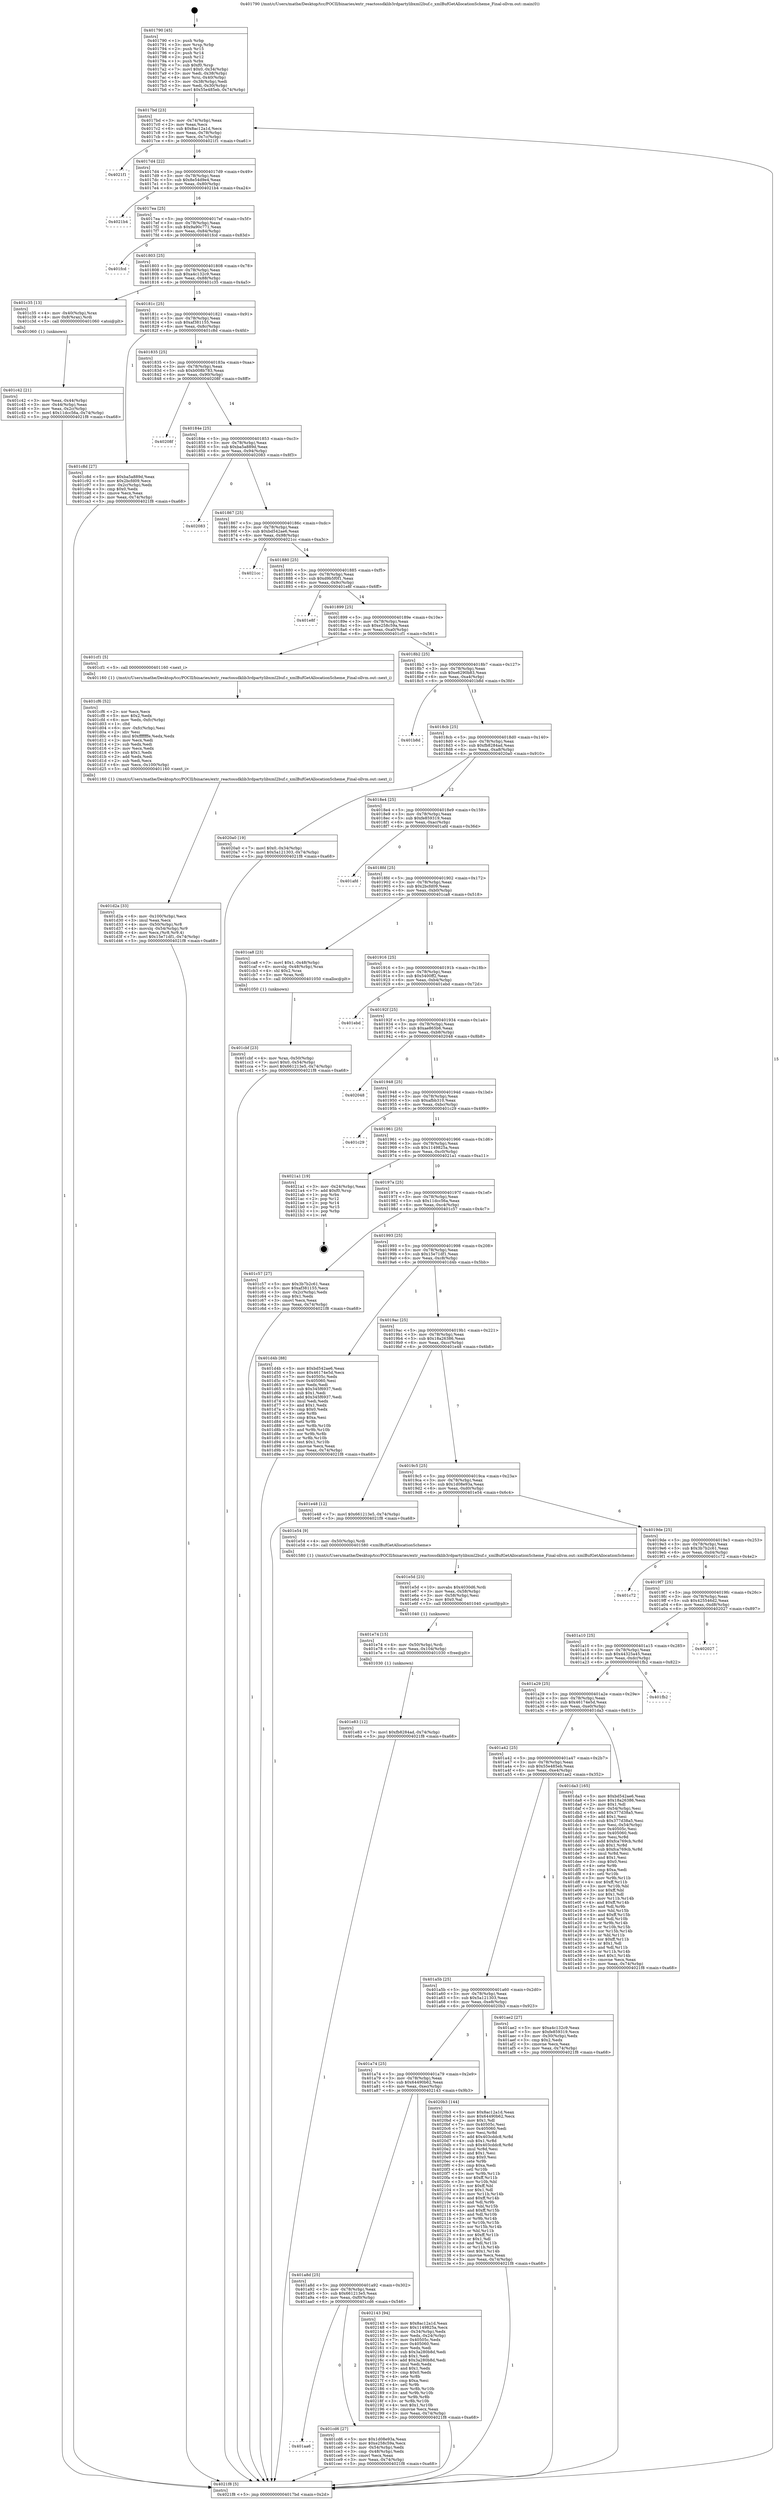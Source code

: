 digraph "0x401790" {
  label = "0x401790 (/mnt/c/Users/mathe/Desktop/tcc/POCII/binaries/extr_reactossdklib3rdpartylibxml2buf.c_xmlBufGetAllocationScheme_Final-ollvm.out::main(0))"
  labelloc = "t"
  node[shape=record]

  Entry [label="",width=0.3,height=0.3,shape=circle,fillcolor=black,style=filled]
  "0x4017bd" [label="{
     0x4017bd [23]\l
     | [instrs]\l
     &nbsp;&nbsp;0x4017bd \<+3\>: mov -0x74(%rbp),%eax\l
     &nbsp;&nbsp;0x4017c0 \<+2\>: mov %eax,%ecx\l
     &nbsp;&nbsp;0x4017c2 \<+6\>: sub $0x8ac12a1d,%ecx\l
     &nbsp;&nbsp;0x4017c8 \<+3\>: mov %eax,-0x78(%rbp)\l
     &nbsp;&nbsp;0x4017cb \<+3\>: mov %ecx,-0x7c(%rbp)\l
     &nbsp;&nbsp;0x4017ce \<+6\>: je 00000000004021f1 \<main+0xa61\>\l
  }"]
  "0x4021f1" [label="{
     0x4021f1\l
  }", style=dashed]
  "0x4017d4" [label="{
     0x4017d4 [22]\l
     | [instrs]\l
     &nbsp;&nbsp;0x4017d4 \<+5\>: jmp 00000000004017d9 \<main+0x49\>\l
     &nbsp;&nbsp;0x4017d9 \<+3\>: mov -0x78(%rbp),%eax\l
     &nbsp;&nbsp;0x4017dc \<+5\>: sub $0x8e54d9e4,%eax\l
     &nbsp;&nbsp;0x4017e1 \<+3\>: mov %eax,-0x80(%rbp)\l
     &nbsp;&nbsp;0x4017e4 \<+6\>: je 00000000004021b4 \<main+0xa24\>\l
  }"]
  Exit [label="",width=0.3,height=0.3,shape=circle,fillcolor=black,style=filled,peripheries=2]
  "0x4021b4" [label="{
     0x4021b4\l
  }", style=dashed]
  "0x4017ea" [label="{
     0x4017ea [25]\l
     | [instrs]\l
     &nbsp;&nbsp;0x4017ea \<+5\>: jmp 00000000004017ef \<main+0x5f\>\l
     &nbsp;&nbsp;0x4017ef \<+3\>: mov -0x78(%rbp),%eax\l
     &nbsp;&nbsp;0x4017f2 \<+5\>: sub $0x9a90c771,%eax\l
     &nbsp;&nbsp;0x4017f7 \<+6\>: mov %eax,-0x84(%rbp)\l
     &nbsp;&nbsp;0x4017fd \<+6\>: je 0000000000401fcd \<main+0x83d\>\l
  }"]
  "0x401e83" [label="{
     0x401e83 [12]\l
     | [instrs]\l
     &nbsp;&nbsp;0x401e83 \<+7\>: movl $0xfb8284ad,-0x74(%rbp)\l
     &nbsp;&nbsp;0x401e8a \<+5\>: jmp 00000000004021f8 \<main+0xa68\>\l
  }"]
  "0x401fcd" [label="{
     0x401fcd\l
  }", style=dashed]
  "0x401803" [label="{
     0x401803 [25]\l
     | [instrs]\l
     &nbsp;&nbsp;0x401803 \<+5\>: jmp 0000000000401808 \<main+0x78\>\l
     &nbsp;&nbsp;0x401808 \<+3\>: mov -0x78(%rbp),%eax\l
     &nbsp;&nbsp;0x40180b \<+5\>: sub $0xa4c132c9,%eax\l
     &nbsp;&nbsp;0x401810 \<+6\>: mov %eax,-0x88(%rbp)\l
     &nbsp;&nbsp;0x401816 \<+6\>: je 0000000000401c35 \<main+0x4a5\>\l
  }"]
  "0x401e74" [label="{
     0x401e74 [15]\l
     | [instrs]\l
     &nbsp;&nbsp;0x401e74 \<+4\>: mov -0x50(%rbp),%rdi\l
     &nbsp;&nbsp;0x401e78 \<+6\>: mov %eax,-0x104(%rbp)\l
     &nbsp;&nbsp;0x401e7e \<+5\>: call 0000000000401030 \<free@plt\>\l
     | [calls]\l
     &nbsp;&nbsp;0x401030 \{1\} (unknown)\l
  }"]
  "0x401c35" [label="{
     0x401c35 [13]\l
     | [instrs]\l
     &nbsp;&nbsp;0x401c35 \<+4\>: mov -0x40(%rbp),%rax\l
     &nbsp;&nbsp;0x401c39 \<+4\>: mov 0x8(%rax),%rdi\l
     &nbsp;&nbsp;0x401c3d \<+5\>: call 0000000000401060 \<atoi@plt\>\l
     | [calls]\l
     &nbsp;&nbsp;0x401060 \{1\} (unknown)\l
  }"]
  "0x40181c" [label="{
     0x40181c [25]\l
     | [instrs]\l
     &nbsp;&nbsp;0x40181c \<+5\>: jmp 0000000000401821 \<main+0x91\>\l
     &nbsp;&nbsp;0x401821 \<+3\>: mov -0x78(%rbp),%eax\l
     &nbsp;&nbsp;0x401824 \<+5\>: sub $0xaf381155,%eax\l
     &nbsp;&nbsp;0x401829 \<+6\>: mov %eax,-0x8c(%rbp)\l
     &nbsp;&nbsp;0x40182f \<+6\>: je 0000000000401c8d \<main+0x4fd\>\l
  }"]
  "0x401e5d" [label="{
     0x401e5d [23]\l
     | [instrs]\l
     &nbsp;&nbsp;0x401e5d \<+10\>: movabs $0x4030d6,%rdi\l
     &nbsp;&nbsp;0x401e67 \<+3\>: mov %eax,-0x58(%rbp)\l
     &nbsp;&nbsp;0x401e6a \<+3\>: mov -0x58(%rbp),%esi\l
     &nbsp;&nbsp;0x401e6d \<+2\>: mov $0x0,%al\l
     &nbsp;&nbsp;0x401e6f \<+5\>: call 0000000000401040 \<printf@plt\>\l
     | [calls]\l
     &nbsp;&nbsp;0x401040 \{1\} (unknown)\l
  }"]
  "0x401c8d" [label="{
     0x401c8d [27]\l
     | [instrs]\l
     &nbsp;&nbsp;0x401c8d \<+5\>: mov $0xba5a889d,%eax\l
     &nbsp;&nbsp;0x401c92 \<+5\>: mov $0x2bcfd09,%ecx\l
     &nbsp;&nbsp;0x401c97 \<+3\>: mov -0x2c(%rbp),%edx\l
     &nbsp;&nbsp;0x401c9a \<+3\>: cmp $0x0,%edx\l
     &nbsp;&nbsp;0x401c9d \<+3\>: cmove %ecx,%eax\l
     &nbsp;&nbsp;0x401ca0 \<+3\>: mov %eax,-0x74(%rbp)\l
     &nbsp;&nbsp;0x401ca3 \<+5\>: jmp 00000000004021f8 \<main+0xa68\>\l
  }"]
  "0x401835" [label="{
     0x401835 [25]\l
     | [instrs]\l
     &nbsp;&nbsp;0x401835 \<+5\>: jmp 000000000040183a \<main+0xaa\>\l
     &nbsp;&nbsp;0x40183a \<+3\>: mov -0x78(%rbp),%eax\l
     &nbsp;&nbsp;0x40183d \<+5\>: sub $0xb008b783,%eax\l
     &nbsp;&nbsp;0x401842 \<+6\>: mov %eax,-0x90(%rbp)\l
     &nbsp;&nbsp;0x401848 \<+6\>: je 000000000040208f \<main+0x8ff\>\l
  }"]
  "0x401d2a" [label="{
     0x401d2a [33]\l
     | [instrs]\l
     &nbsp;&nbsp;0x401d2a \<+6\>: mov -0x100(%rbp),%ecx\l
     &nbsp;&nbsp;0x401d30 \<+3\>: imul %eax,%ecx\l
     &nbsp;&nbsp;0x401d33 \<+4\>: mov -0x50(%rbp),%r8\l
     &nbsp;&nbsp;0x401d37 \<+4\>: movslq -0x54(%rbp),%r9\l
     &nbsp;&nbsp;0x401d3b \<+4\>: mov %ecx,(%r8,%r9,4)\l
     &nbsp;&nbsp;0x401d3f \<+7\>: movl $0x15e71df1,-0x74(%rbp)\l
     &nbsp;&nbsp;0x401d46 \<+5\>: jmp 00000000004021f8 \<main+0xa68\>\l
  }"]
  "0x40208f" [label="{
     0x40208f\l
  }", style=dashed]
  "0x40184e" [label="{
     0x40184e [25]\l
     | [instrs]\l
     &nbsp;&nbsp;0x40184e \<+5\>: jmp 0000000000401853 \<main+0xc3\>\l
     &nbsp;&nbsp;0x401853 \<+3\>: mov -0x78(%rbp),%eax\l
     &nbsp;&nbsp;0x401856 \<+5\>: sub $0xba5a889d,%eax\l
     &nbsp;&nbsp;0x40185b \<+6\>: mov %eax,-0x94(%rbp)\l
     &nbsp;&nbsp;0x401861 \<+6\>: je 0000000000402083 \<main+0x8f3\>\l
  }"]
  "0x401cf6" [label="{
     0x401cf6 [52]\l
     | [instrs]\l
     &nbsp;&nbsp;0x401cf6 \<+2\>: xor %ecx,%ecx\l
     &nbsp;&nbsp;0x401cf8 \<+5\>: mov $0x2,%edx\l
     &nbsp;&nbsp;0x401cfd \<+6\>: mov %edx,-0xfc(%rbp)\l
     &nbsp;&nbsp;0x401d03 \<+1\>: cltd\l
     &nbsp;&nbsp;0x401d04 \<+6\>: mov -0xfc(%rbp),%esi\l
     &nbsp;&nbsp;0x401d0a \<+2\>: idiv %esi\l
     &nbsp;&nbsp;0x401d0c \<+6\>: imul $0xfffffffe,%edx,%edx\l
     &nbsp;&nbsp;0x401d12 \<+2\>: mov %ecx,%edi\l
     &nbsp;&nbsp;0x401d14 \<+2\>: sub %edx,%edi\l
     &nbsp;&nbsp;0x401d16 \<+2\>: mov %ecx,%edx\l
     &nbsp;&nbsp;0x401d18 \<+3\>: sub $0x1,%edx\l
     &nbsp;&nbsp;0x401d1b \<+2\>: add %edx,%edi\l
     &nbsp;&nbsp;0x401d1d \<+2\>: sub %edi,%ecx\l
     &nbsp;&nbsp;0x401d1f \<+6\>: mov %ecx,-0x100(%rbp)\l
     &nbsp;&nbsp;0x401d25 \<+5\>: call 0000000000401160 \<next_i\>\l
     | [calls]\l
     &nbsp;&nbsp;0x401160 \{1\} (/mnt/c/Users/mathe/Desktop/tcc/POCII/binaries/extr_reactossdklib3rdpartylibxml2buf.c_xmlBufGetAllocationScheme_Final-ollvm.out::next_i)\l
  }"]
  "0x402083" [label="{
     0x402083\l
  }", style=dashed]
  "0x401867" [label="{
     0x401867 [25]\l
     | [instrs]\l
     &nbsp;&nbsp;0x401867 \<+5\>: jmp 000000000040186c \<main+0xdc\>\l
     &nbsp;&nbsp;0x40186c \<+3\>: mov -0x78(%rbp),%eax\l
     &nbsp;&nbsp;0x40186f \<+5\>: sub $0xbd542ae6,%eax\l
     &nbsp;&nbsp;0x401874 \<+6\>: mov %eax,-0x98(%rbp)\l
     &nbsp;&nbsp;0x40187a \<+6\>: je 00000000004021cc \<main+0xa3c\>\l
  }"]
  "0x401aa6" [label="{
     0x401aa6\l
  }", style=dashed]
  "0x4021cc" [label="{
     0x4021cc\l
  }", style=dashed]
  "0x401880" [label="{
     0x401880 [25]\l
     | [instrs]\l
     &nbsp;&nbsp;0x401880 \<+5\>: jmp 0000000000401885 \<main+0xf5\>\l
     &nbsp;&nbsp;0x401885 \<+3\>: mov -0x78(%rbp),%eax\l
     &nbsp;&nbsp;0x401888 \<+5\>: sub $0xd9b5f0f1,%eax\l
     &nbsp;&nbsp;0x40188d \<+6\>: mov %eax,-0x9c(%rbp)\l
     &nbsp;&nbsp;0x401893 \<+6\>: je 0000000000401e8f \<main+0x6ff\>\l
  }"]
  "0x401cd6" [label="{
     0x401cd6 [27]\l
     | [instrs]\l
     &nbsp;&nbsp;0x401cd6 \<+5\>: mov $0x1d08e93a,%eax\l
     &nbsp;&nbsp;0x401cdb \<+5\>: mov $0xe258c59a,%ecx\l
     &nbsp;&nbsp;0x401ce0 \<+3\>: mov -0x54(%rbp),%edx\l
     &nbsp;&nbsp;0x401ce3 \<+3\>: cmp -0x48(%rbp),%edx\l
     &nbsp;&nbsp;0x401ce6 \<+3\>: cmovl %ecx,%eax\l
     &nbsp;&nbsp;0x401ce9 \<+3\>: mov %eax,-0x74(%rbp)\l
     &nbsp;&nbsp;0x401cec \<+5\>: jmp 00000000004021f8 \<main+0xa68\>\l
  }"]
  "0x401e8f" [label="{
     0x401e8f\l
  }", style=dashed]
  "0x401899" [label="{
     0x401899 [25]\l
     | [instrs]\l
     &nbsp;&nbsp;0x401899 \<+5\>: jmp 000000000040189e \<main+0x10e\>\l
     &nbsp;&nbsp;0x40189e \<+3\>: mov -0x78(%rbp),%eax\l
     &nbsp;&nbsp;0x4018a1 \<+5\>: sub $0xe258c59a,%eax\l
     &nbsp;&nbsp;0x4018a6 \<+6\>: mov %eax,-0xa0(%rbp)\l
     &nbsp;&nbsp;0x4018ac \<+6\>: je 0000000000401cf1 \<main+0x561\>\l
  }"]
  "0x401a8d" [label="{
     0x401a8d [25]\l
     | [instrs]\l
     &nbsp;&nbsp;0x401a8d \<+5\>: jmp 0000000000401a92 \<main+0x302\>\l
     &nbsp;&nbsp;0x401a92 \<+3\>: mov -0x78(%rbp),%eax\l
     &nbsp;&nbsp;0x401a95 \<+5\>: sub $0x661213e5,%eax\l
     &nbsp;&nbsp;0x401a9a \<+6\>: mov %eax,-0xf0(%rbp)\l
     &nbsp;&nbsp;0x401aa0 \<+6\>: je 0000000000401cd6 \<main+0x546\>\l
  }"]
  "0x401cf1" [label="{
     0x401cf1 [5]\l
     | [instrs]\l
     &nbsp;&nbsp;0x401cf1 \<+5\>: call 0000000000401160 \<next_i\>\l
     | [calls]\l
     &nbsp;&nbsp;0x401160 \{1\} (/mnt/c/Users/mathe/Desktop/tcc/POCII/binaries/extr_reactossdklib3rdpartylibxml2buf.c_xmlBufGetAllocationScheme_Final-ollvm.out::next_i)\l
  }"]
  "0x4018b2" [label="{
     0x4018b2 [25]\l
     | [instrs]\l
     &nbsp;&nbsp;0x4018b2 \<+5\>: jmp 00000000004018b7 \<main+0x127\>\l
     &nbsp;&nbsp;0x4018b7 \<+3\>: mov -0x78(%rbp),%eax\l
     &nbsp;&nbsp;0x4018ba \<+5\>: sub $0xe6290b83,%eax\l
     &nbsp;&nbsp;0x4018bf \<+6\>: mov %eax,-0xa4(%rbp)\l
     &nbsp;&nbsp;0x4018c5 \<+6\>: je 0000000000401b8d \<main+0x3fd\>\l
  }"]
  "0x402143" [label="{
     0x402143 [94]\l
     | [instrs]\l
     &nbsp;&nbsp;0x402143 \<+5\>: mov $0x8ac12a1d,%eax\l
     &nbsp;&nbsp;0x402148 \<+5\>: mov $0x1149825a,%ecx\l
     &nbsp;&nbsp;0x40214d \<+3\>: mov -0x34(%rbp),%edx\l
     &nbsp;&nbsp;0x402150 \<+3\>: mov %edx,-0x24(%rbp)\l
     &nbsp;&nbsp;0x402153 \<+7\>: mov 0x40505c,%edx\l
     &nbsp;&nbsp;0x40215a \<+7\>: mov 0x405060,%esi\l
     &nbsp;&nbsp;0x402161 \<+2\>: mov %edx,%edi\l
     &nbsp;&nbsp;0x402163 \<+6\>: sub $0x3a280b8d,%edi\l
     &nbsp;&nbsp;0x402169 \<+3\>: sub $0x1,%edi\l
     &nbsp;&nbsp;0x40216c \<+6\>: add $0x3a280b8d,%edi\l
     &nbsp;&nbsp;0x402172 \<+3\>: imul %edi,%edx\l
     &nbsp;&nbsp;0x402175 \<+3\>: and $0x1,%edx\l
     &nbsp;&nbsp;0x402178 \<+3\>: cmp $0x0,%edx\l
     &nbsp;&nbsp;0x40217b \<+4\>: sete %r8b\l
     &nbsp;&nbsp;0x40217f \<+3\>: cmp $0xa,%esi\l
     &nbsp;&nbsp;0x402182 \<+4\>: setl %r9b\l
     &nbsp;&nbsp;0x402186 \<+3\>: mov %r8b,%r10b\l
     &nbsp;&nbsp;0x402189 \<+3\>: and %r9b,%r10b\l
     &nbsp;&nbsp;0x40218c \<+3\>: xor %r9b,%r8b\l
     &nbsp;&nbsp;0x40218f \<+3\>: or %r8b,%r10b\l
     &nbsp;&nbsp;0x402192 \<+4\>: test $0x1,%r10b\l
     &nbsp;&nbsp;0x402196 \<+3\>: cmovne %ecx,%eax\l
     &nbsp;&nbsp;0x402199 \<+3\>: mov %eax,-0x74(%rbp)\l
     &nbsp;&nbsp;0x40219c \<+5\>: jmp 00000000004021f8 \<main+0xa68\>\l
  }"]
  "0x401b8d" [label="{
     0x401b8d\l
  }", style=dashed]
  "0x4018cb" [label="{
     0x4018cb [25]\l
     | [instrs]\l
     &nbsp;&nbsp;0x4018cb \<+5\>: jmp 00000000004018d0 \<main+0x140\>\l
     &nbsp;&nbsp;0x4018d0 \<+3\>: mov -0x78(%rbp),%eax\l
     &nbsp;&nbsp;0x4018d3 \<+5\>: sub $0xfb8284ad,%eax\l
     &nbsp;&nbsp;0x4018d8 \<+6\>: mov %eax,-0xa8(%rbp)\l
     &nbsp;&nbsp;0x4018de \<+6\>: je 00000000004020a0 \<main+0x910\>\l
  }"]
  "0x401a74" [label="{
     0x401a74 [25]\l
     | [instrs]\l
     &nbsp;&nbsp;0x401a74 \<+5\>: jmp 0000000000401a79 \<main+0x2e9\>\l
     &nbsp;&nbsp;0x401a79 \<+3\>: mov -0x78(%rbp),%eax\l
     &nbsp;&nbsp;0x401a7c \<+5\>: sub $0x64490b62,%eax\l
     &nbsp;&nbsp;0x401a81 \<+6\>: mov %eax,-0xec(%rbp)\l
     &nbsp;&nbsp;0x401a87 \<+6\>: je 0000000000402143 \<main+0x9b3\>\l
  }"]
  "0x4020a0" [label="{
     0x4020a0 [19]\l
     | [instrs]\l
     &nbsp;&nbsp;0x4020a0 \<+7\>: movl $0x0,-0x34(%rbp)\l
     &nbsp;&nbsp;0x4020a7 \<+7\>: movl $0x5a121303,-0x74(%rbp)\l
     &nbsp;&nbsp;0x4020ae \<+5\>: jmp 00000000004021f8 \<main+0xa68\>\l
  }"]
  "0x4018e4" [label="{
     0x4018e4 [25]\l
     | [instrs]\l
     &nbsp;&nbsp;0x4018e4 \<+5\>: jmp 00000000004018e9 \<main+0x159\>\l
     &nbsp;&nbsp;0x4018e9 \<+3\>: mov -0x78(%rbp),%eax\l
     &nbsp;&nbsp;0x4018ec \<+5\>: sub $0xfe859319,%eax\l
     &nbsp;&nbsp;0x4018f1 \<+6\>: mov %eax,-0xac(%rbp)\l
     &nbsp;&nbsp;0x4018f7 \<+6\>: je 0000000000401afd \<main+0x36d\>\l
  }"]
  "0x4020b3" [label="{
     0x4020b3 [144]\l
     | [instrs]\l
     &nbsp;&nbsp;0x4020b3 \<+5\>: mov $0x8ac12a1d,%eax\l
     &nbsp;&nbsp;0x4020b8 \<+5\>: mov $0x64490b62,%ecx\l
     &nbsp;&nbsp;0x4020bd \<+2\>: mov $0x1,%dl\l
     &nbsp;&nbsp;0x4020bf \<+7\>: mov 0x40505c,%esi\l
     &nbsp;&nbsp;0x4020c6 \<+7\>: mov 0x405060,%edi\l
     &nbsp;&nbsp;0x4020cd \<+3\>: mov %esi,%r8d\l
     &nbsp;&nbsp;0x4020d0 \<+7\>: add $0x403cddc8,%r8d\l
     &nbsp;&nbsp;0x4020d7 \<+4\>: sub $0x1,%r8d\l
     &nbsp;&nbsp;0x4020db \<+7\>: sub $0x403cddc8,%r8d\l
     &nbsp;&nbsp;0x4020e2 \<+4\>: imul %r8d,%esi\l
     &nbsp;&nbsp;0x4020e6 \<+3\>: and $0x1,%esi\l
     &nbsp;&nbsp;0x4020e9 \<+3\>: cmp $0x0,%esi\l
     &nbsp;&nbsp;0x4020ec \<+4\>: sete %r9b\l
     &nbsp;&nbsp;0x4020f0 \<+3\>: cmp $0xa,%edi\l
     &nbsp;&nbsp;0x4020f3 \<+4\>: setl %r10b\l
     &nbsp;&nbsp;0x4020f7 \<+3\>: mov %r9b,%r11b\l
     &nbsp;&nbsp;0x4020fa \<+4\>: xor $0xff,%r11b\l
     &nbsp;&nbsp;0x4020fe \<+3\>: mov %r10b,%bl\l
     &nbsp;&nbsp;0x402101 \<+3\>: xor $0xff,%bl\l
     &nbsp;&nbsp;0x402104 \<+3\>: xor $0x1,%dl\l
     &nbsp;&nbsp;0x402107 \<+3\>: mov %r11b,%r14b\l
     &nbsp;&nbsp;0x40210a \<+4\>: and $0xff,%r14b\l
     &nbsp;&nbsp;0x40210e \<+3\>: and %dl,%r9b\l
     &nbsp;&nbsp;0x402111 \<+3\>: mov %bl,%r15b\l
     &nbsp;&nbsp;0x402114 \<+4\>: and $0xff,%r15b\l
     &nbsp;&nbsp;0x402118 \<+3\>: and %dl,%r10b\l
     &nbsp;&nbsp;0x40211b \<+3\>: or %r9b,%r14b\l
     &nbsp;&nbsp;0x40211e \<+3\>: or %r10b,%r15b\l
     &nbsp;&nbsp;0x402121 \<+3\>: xor %r15b,%r14b\l
     &nbsp;&nbsp;0x402124 \<+3\>: or %bl,%r11b\l
     &nbsp;&nbsp;0x402127 \<+4\>: xor $0xff,%r11b\l
     &nbsp;&nbsp;0x40212b \<+3\>: or $0x1,%dl\l
     &nbsp;&nbsp;0x40212e \<+3\>: and %dl,%r11b\l
     &nbsp;&nbsp;0x402131 \<+3\>: or %r11b,%r14b\l
     &nbsp;&nbsp;0x402134 \<+4\>: test $0x1,%r14b\l
     &nbsp;&nbsp;0x402138 \<+3\>: cmovne %ecx,%eax\l
     &nbsp;&nbsp;0x40213b \<+3\>: mov %eax,-0x74(%rbp)\l
     &nbsp;&nbsp;0x40213e \<+5\>: jmp 00000000004021f8 \<main+0xa68\>\l
  }"]
  "0x401afd" [label="{
     0x401afd\l
  }", style=dashed]
  "0x4018fd" [label="{
     0x4018fd [25]\l
     | [instrs]\l
     &nbsp;&nbsp;0x4018fd \<+5\>: jmp 0000000000401902 \<main+0x172\>\l
     &nbsp;&nbsp;0x401902 \<+3\>: mov -0x78(%rbp),%eax\l
     &nbsp;&nbsp;0x401905 \<+5\>: sub $0x2bcfd09,%eax\l
     &nbsp;&nbsp;0x40190a \<+6\>: mov %eax,-0xb0(%rbp)\l
     &nbsp;&nbsp;0x401910 \<+6\>: je 0000000000401ca8 \<main+0x518\>\l
  }"]
  "0x401cbf" [label="{
     0x401cbf [23]\l
     | [instrs]\l
     &nbsp;&nbsp;0x401cbf \<+4\>: mov %rax,-0x50(%rbp)\l
     &nbsp;&nbsp;0x401cc3 \<+7\>: movl $0x0,-0x54(%rbp)\l
     &nbsp;&nbsp;0x401cca \<+7\>: movl $0x661213e5,-0x74(%rbp)\l
     &nbsp;&nbsp;0x401cd1 \<+5\>: jmp 00000000004021f8 \<main+0xa68\>\l
  }"]
  "0x401ca8" [label="{
     0x401ca8 [23]\l
     | [instrs]\l
     &nbsp;&nbsp;0x401ca8 \<+7\>: movl $0x1,-0x48(%rbp)\l
     &nbsp;&nbsp;0x401caf \<+4\>: movslq -0x48(%rbp),%rax\l
     &nbsp;&nbsp;0x401cb3 \<+4\>: shl $0x2,%rax\l
     &nbsp;&nbsp;0x401cb7 \<+3\>: mov %rax,%rdi\l
     &nbsp;&nbsp;0x401cba \<+5\>: call 0000000000401050 \<malloc@plt\>\l
     | [calls]\l
     &nbsp;&nbsp;0x401050 \{1\} (unknown)\l
  }"]
  "0x401916" [label="{
     0x401916 [25]\l
     | [instrs]\l
     &nbsp;&nbsp;0x401916 \<+5\>: jmp 000000000040191b \<main+0x18b\>\l
     &nbsp;&nbsp;0x40191b \<+3\>: mov -0x78(%rbp),%eax\l
     &nbsp;&nbsp;0x40191e \<+5\>: sub $0x5400ff2,%eax\l
     &nbsp;&nbsp;0x401923 \<+6\>: mov %eax,-0xb4(%rbp)\l
     &nbsp;&nbsp;0x401929 \<+6\>: je 0000000000401ebd \<main+0x72d\>\l
  }"]
  "0x401c42" [label="{
     0x401c42 [21]\l
     | [instrs]\l
     &nbsp;&nbsp;0x401c42 \<+3\>: mov %eax,-0x44(%rbp)\l
     &nbsp;&nbsp;0x401c45 \<+3\>: mov -0x44(%rbp),%eax\l
     &nbsp;&nbsp;0x401c48 \<+3\>: mov %eax,-0x2c(%rbp)\l
     &nbsp;&nbsp;0x401c4b \<+7\>: movl $0x11dcc56a,-0x74(%rbp)\l
     &nbsp;&nbsp;0x401c52 \<+5\>: jmp 00000000004021f8 \<main+0xa68\>\l
  }"]
  "0x401ebd" [label="{
     0x401ebd\l
  }", style=dashed]
  "0x40192f" [label="{
     0x40192f [25]\l
     | [instrs]\l
     &nbsp;&nbsp;0x40192f \<+5\>: jmp 0000000000401934 \<main+0x1a4\>\l
     &nbsp;&nbsp;0x401934 \<+3\>: mov -0x78(%rbp),%eax\l
     &nbsp;&nbsp;0x401937 \<+5\>: sub $0xae865b6,%eax\l
     &nbsp;&nbsp;0x40193c \<+6\>: mov %eax,-0xb8(%rbp)\l
     &nbsp;&nbsp;0x401942 \<+6\>: je 0000000000402048 \<main+0x8b8\>\l
  }"]
  "0x401790" [label="{
     0x401790 [45]\l
     | [instrs]\l
     &nbsp;&nbsp;0x401790 \<+1\>: push %rbp\l
     &nbsp;&nbsp;0x401791 \<+3\>: mov %rsp,%rbp\l
     &nbsp;&nbsp;0x401794 \<+2\>: push %r15\l
     &nbsp;&nbsp;0x401796 \<+2\>: push %r14\l
     &nbsp;&nbsp;0x401798 \<+2\>: push %r12\l
     &nbsp;&nbsp;0x40179a \<+1\>: push %rbx\l
     &nbsp;&nbsp;0x40179b \<+7\>: sub $0xf0,%rsp\l
     &nbsp;&nbsp;0x4017a2 \<+7\>: movl $0x0,-0x34(%rbp)\l
     &nbsp;&nbsp;0x4017a9 \<+3\>: mov %edi,-0x38(%rbp)\l
     &nbsp;&nbsp;0x4017ac \<+4\>: mov %rsi,-0x40(%rbp)\l
     &nbsp;&nbsp;0x4017b0 \<+3\>: mov -0x38(%rbp),%edi\l
     &nbsp;&nbsp;0x4017b3 \<+3\>: mov %edi,-0x30(%rbp)\l
     &nbsp;&nbsp;0x4017b6 \<+7\>: movl $0x55e485eb,-0x74(%rbp)\l
  }"]
  "0x402048" [label="{
     0x402048\l
  }", style=dashed]
  "0x401948" [label="{
     0x401948 [25]\l
     | [instrs]\l
     &nbsp;&nbsp;0x401948 \<+5\>: jmp 000000000040194d \<main+0x1bd\>\l
     &nbsp;&nbsp;0x40194d \<+3\>: mov -0x78(%rbp),%eax\l
     &nbsp;&nbsp;0x401950 \<+5\>: sub $0xafbb310,%eax\l
     &nbsp;&nbsp;0x401955 \<+6\>: mov %eax,-0xbc(%rbp)\l
     &nbsp;&nbsp;0x40195b \<+6\>: je 0000000000401c29 \<main+0x499\>\l
  }"]
  "0x4021f8" [label="{
     0x4021f8 [5]\l
     | [instrs]\l
     &nbsp;&nbsp;0x4021f8 \<+5\>: jmp 00000000004017bd \<main+0x2d\>\l
  }"]
  "0x401c29" [label="{
     0x401c29\l
  }", style=dashed]
  "0x401961" [label="{
     0x401961 [25]\l
     | [instrs]\l
     &nbsp;&nbsp;0x401961 \<+5\>: jmp 0000000000401966 \<main+0x1d6\>\l
     &nbsp;&nbsp;0x401966 \<+3\>: mov -0x78(%rbp),%eax\l
     &nbsp;&nbsp;0x401969 \<+5\>: sub $0x1149825a,%eax\l
     &nbsp;&nbsp;0x40196e \<+6\>: mov %eax,-0xc0(%rbp)\l
     &nbsp;&nbsp;0x401974 \<+6\>: je 00000000004021a1 \<main+0xa11\>\l
  }"]
  "0x401a5b" [label="{
     0x401a5b [25]\l
     | [instrs]\l
     &nbsp;&nbsp;0x401a5b \<+5\>: jmp 0000000000401a60 \<main+0x2d0\>\l
     &nbsp;&nbsp;0x401a60 \<+3\>: mov -0x78(%rbp),%eax\l
     &nbsp;&nbsp;0x401a63 \<+5\>: sub $0x5a121303,%eax\l
     &nbsp;&nbsp;0x401a68 \<+6\>: mov %eax,-0xe8(%rbp)\l
     &nbsp;&nbsp;0x401a6e \<+6\>: je 00000000004020b3 \<main+0x923\>\l
  }"]
  "0x4021a1" [label="{
     0x4021a1 [19]\l
     | [instrs]\l
     &nbsp;&nbsp;0x4021a1 \<+3\>: mov -0x24(%rbp),%eax\l
     &nbsp;&nbsp;0x4021a4 \<+7\>: add $0xf0,%rsp\l
     &nbsp;&nbsp;0x4021ab \<+1\>: pop %rbx\l
     &nbsp;&nbsp;0x4021ac \<+2\>: pop %r12\l
     &nbsp;&nbsp;0x4021ae \<+2\>: pop %r14\l
     &nbsp;&nbsp;0x4021b0 \<+2\>: pop %r15\l
     &nbsp;&nbsp;0x4021b2 \<+1\>: pop %rbp\l
     &nbsp;&nbsp;0x4021b3 \<+1\>: ret\l
  }"]
  "0x40197a" [label="{
     0x40197a [25]\l
     | [instrs]\l
     &nbsp;&nbsp;0x40197a \<+5\>: jmp 000000000040197f \<main+0x1ef\>\l
     &nbsp;&nbsp;0x40197f \<+3\>: mov -0x78(%rbp),%eax\l
     &nbsp;&nbsp;0x401982 \<+5\>: sub $0x11dcc56a,%eax\l
     &nbsp;&nbsp;0x401987 \<+6\>: mov %eax,-0xc4(%rbp)\l
     &nbsp;&nbsp;0x40198d \<+6\>: je 0000000000401c57 \<main+0x4c7\>\l
  }"]
  "0x401ae2" [label="{
     0x401ae2 [27]\l
     | [instrs]\l
     &nbsp;&nbsp;0x401ae2 \<+5\>: mov $0xa4c132c9,%eax\l
     &nbsp;&nbsp;0x401ae7 \<+5\>: mov $0xfe859319,%ecx\l
     &nbsp;&nbsp;0x401aec \<+3\>: mov -0x30(%rbp),%edx\l
     &nbsp;&nbsp;0x401aef \<+3\>: cmp $0x2,%edx\l
     &nbsp;&nbsp;0x401af2 \<+3\>: cmovne %ecx,%eax\l
     &nbsp;&nbsp;0x401af5 \<+3\>: mov %eax,-0x74(%rbp)\l
     &nbsp;&nbsp;0x401af8 \<+5\>: jmp 00000000004021f8 \<main+0xa68\>\l
  }"]
  "0x401c57" [label="{
     0x401c57 [27]\l
     | [instrs]\l
     &nbsp;&nbsp;0x401c57 \<+5\>: mov $0x3b7b2c61,%eax\l
     &nbsp;&nbsp;0x401c5c \<+5\>: mov $0xaf381155,%ecx\l
     &nbsp;&nbsp;0x401c61 \<+3\>: mov -0x2c(%rbp),%edx\l
     &nbsp;&nbsp;0x401c64 \<+3\>: cmp $0x1,%edx\l
     &nbsp;&nbsp;0x401c67 \<+3\>: cmovl %ecx,%eax\l
     &nbsp;&nbsp;0x401c6a \<+3\>: mov %eax,-0x74(%rbp)\l
     &nbsp;&nbsp;0x401c6d \<+5\>: jmp 00000000004021f8 \<main+0xa68\>\l
  }"]
  "0x401993" [label="{
     0x401993 [25]\l
     | [instrs]\l
     &nbsp;&nbsp;0x401993 \<+5\>: jmp 0000000000401998 \<main+0x208\>\l
     &nbsp;&nbsp;0x401998 \<+3\>: mov -0x78(%rbp),%eax\l
     &nbsp;&nbsp;0x40199b \<+5\>: sub $0x15e71df1,%eax\l
     &nbsp;&nbsp;0x4019a0 \<+6\>: mov %eax,-0xc8(%rbp)\l
     &nbsp;&nbsp;0x4019a6 \<+6\>: je 0000000000401d4b \<main+0x5bb\>\l
  }"]
  "0x401a42" [label="{
     0x401a42 [25]\l
     | [instrs]\l
     &nbsp;&nbsp;0x401a42 \<+5\>: jmp 0000000000401a47 \<main+0x2b7\>\l
     &nbsp;&nbsp;0x401a47 \<+3\>: mov -0x78(%rbp),%eax\l
     &nbsp;&nbsp;0x401a4a \<+5\>: sub $0x55e485eb,%eax\l
     &nbsp;&nbsp;0x401a4f \<+6\>: mov %eax,-0xe4(%rbp)\l
     &nbsp;&nbsp;0x401a55 \<+6\>: je 0000000000401ae2 \<main+0x352\>\l
  }"]
  "0x401d4b" [label="{
     0x401d4b [88]\l
     | [instrs]\l
     &nbsp;&nbsp;0x401d4b \<+5\>: mov $0xbd542ae6,%eax\l
     &nbsp;&nbsp;0x401d50 \<+5\>: mov $0x46174e5d,%ecx\l
     &nbsp;&nbsp;0x401d55 \<+7\>: mov 0x40505c,%edx\l
     &nbsp;&nbsp;0x401d5c \<+7\>: mov 0x405060,%esi\l
     &nbsp;&nbsp;0x401d63 \<+2\>: mov %edx,%edi\l
     &nbsp;&nbsp;0x401d65 \<+6\>: sub $0x345f6937,%edi\l
     &nbsp;&nbsp;0x401d6b \<+3\>: sub $0x1,%edi\l
     &nbsp;&nbsp;0x401d6e \<+6\>: add $0x345f6937,%edi\l
     &nbsp;&nbsp;0x401d74 \<+3\>: imul %edi,%edx\l
     &nbsp;&nbsp;0x401d77 \<+3\>: and $0x1,%edx\l
     &nbsp;&nbsp;0x401d7a \<+3\>: cmp $0x0,%edx\l
     &nbsp;&nbsp;0x401d7d \<+4\>: sete %r8b\l
     &nbsp;&nbsp;0x401d81 \<+3\>: cmp $0xa,%esi\l
     &nbsp;&nbsp;0x401d84 \<+4\>: setl %r9b\l
     &nbsp;&nbsp;0x401d88 \<+3\>: mov %r8b,%r10b\l
     &nbsp;&nbsp;0x401d8b \<+3\>: and %r9b,%r10b\l
     &nbsp;&nbsp;0x401d8e \<+3\>: xor %r9b,%r8b\l
     &nbsp;&nbsp;0x401d91 \<+3\>: or %r8b,%r10b\l
     &nbsp;&nbsp;0x401d94 \<+4\>: test $0x1,%r10b\l
     &nbsp;&nbsp;0x401d98 \<+3\>: cmovne %ecx,%eax\l
     &nbsp;&nbsp;0x401d9b \<+3\>: mov %eax,-0x74(%rbp)\l
     &nbsp;&nbsp;0x401d9e \<+5\>: jmp 00000000004021f8 \<main+0xa68\>\l
  }"]
  "0x4019ac" [label="{
     0x4019ac [25]\l
     | [instrs]\l
     &nbsp;&nbsp;0x4019ac \<+5\>: jmp 00000000004019b1 \<main+0x221\>\l
     &nbsp;&nbsp;0x4019b1 \<+3\>: mov -0x78(%rbp),%eax\l
     &nbsp;&nbsp;0x4019b4 \<+5\>: sub $0x18a26386,%eax\l
     &nbsp;&nbsp;0x4019b9 \<+6\>: mov %eax,-0xcc(%rbp)\l
     &nbsp;&nbsp;0x4019bf \<+6\>: je 0000000000401e48 \<main+0x6b8\>\l
  }"]
  "0x401da3" [label="{
     0x401da3 [165]\l
     | [instrs]\l
     &nbsp;&nbsp;0x401da3 \<+5\>: mov $0xbd542ae6,%eax\l
     &nbsp;&nbsp;0x401da8 \<+5\>: mov $0x18a26386,%ecx\l
     &nbsp;&nbsp;0x401dad \<+2\>: mov $0x1,%dl\l
     &nbsp;&nbsp;0x401daf \<+3\>: mov -0x54(%rbp),%esi\l
     &nbsp;&nbsp;0x401db2 \<+6\>: add $0x377d38a5,%esi\l
     &nbsp;&nbsp;0x401db8 \<+3\>: add $0x1,%esi\l
     &nbsp;&nbsp;0x401dbb \<+6\>: sub $0x377d38a5,%esi\l
     &nbsp;&nbsp;0x401dc1 \<+3\>: mov %esi,-0x54(%rbp)\l
     &nbsp;&nbsp;0x401dc4 \<+7\>: mov 0x40505c,%esi\l
     &nbsp;&nbsp;0x401dcb \<+7\>: mov 0x405060,%edi\l
     &nbsp;&nbsp;0x401dd2 \<+3\>: mov %esi,%r8d\l
     &nbsp;&nbsp;0x401dd5 \<+7\>: add $0xfca769cb,%r8d\l
     &nbsp;&nbsp;0x401ddc \<+4\>: sub $0x1,%r8d\l
     &nbsp;&nbsp;0x401de0 \<+7\>: sub $0xfca769cb,%r8d\l
     &nbsp;&nbsp;0x401de7 \<+4\>: imul %r8d,%esi\l
     &nbsp;&nbsp;0x401deb \<+3\>: and $0x1,%esi\l
     &nbsp;&nbsp;0x401dee \<+3\>: cmp $0x0,%esi\l
     &nbsp;&nbsp;0x401df1 \<+4\>: sete %r9b\l
     &nbsp;&nbsp;0x401df5 \<+3\>: cmp $0xa,%edi\l
     &nbsp;&nbsp;0x401df8 \<+4\>: setl %r10b\l
     &nbsp;&nbsp;0x401dfc \<+3\>: mov %r9b,%r11b\l
     &nbsp;&nbsp;0x401dff \<+4\>: xor $0xff,%r11b\l
     &nbsp;&nbsp;0x401e03 \<+3\>: mov %r10b,%bl\l
     &nbsp;&nbsp;0x401e06 \<+3\>: xor $0xff,%bl\l
     &nbsp;&nbsp;0x401e09 \<+3\>: xor $0x1,%dl\l
     &nbsp;&nbsp;0x401e0c \<+3\>: mov %r11b,%r14b\l
     &nbsp;&nbsp;0x401e0f \<+4\>: and $0xff,%r14b\l
     &nbsp;&nbsp;0x401e13 \<+3\>: and %dl,%r9b\l
     &nbsp;&nbsp;0x401e16 \<+3\>: mov %bl,%r15b\l
     &nbsp;&nbsp;0x401e19 \<+4\>: and $0xff,%r15b\l
     &nbsp;&nbsp;0x401e1d \<+3\>: and %dl,%r10b\l
     &nbsp;&nbsp;0x401e20 \<+3\>: or %r9b,%r14b\l
     &nbsp;&nbsp;0x401e23 \<+3\>: or %r10b,%r15b\l
     &nbsp;&nbsp;0x401e26 \<+3\>: xor %r15b,%r14b\l
     &nbsp;&nbsp;0x401e29 \<+3\>: or %bl,%r11b\l
     &nbsp;&nbsp;0x401e2c \<+4\>: xor $0xff,%r11b\l
     &nbsp;&nbsp;0x401e30 \<+3\>: or $0x1,%dl\l
     &nbsp;&nbsp;0x401e33 \<+3\>: and %dl,%r11b\l
     &nbsp;&nbsp;0x401e36 \<+3\>: or %r11b,%r14b\l
     &nbsp;&nbsp;0x401e39 \<+4\>: test $0x1,%r14b\l
     &nbsp;&nbsp;0x401e3d \<+3\>: cmovne %ecx,%eax\l
     &nbsp;&nbsp;0x401e40 \<+3\>: mov %eax,-0x74(%rbp)\l
     &nbsp;&nbsp;0x401e43 \<+5\>: jmp 00000000004021f8 \<main+0xa68\>\l
  }"]
  "0x401e48" [label="{
     0x401e48 [12]\l
     | [instrs]\l
     &nbsp;&nbsp;0x401e48 \<+7\>: movl $0x661213e5,-0x74(%rbp)\l
     &nbsp;&nbsp;0x401e4f \<+5\>: jmp 00000000004021f8 \<main+0xa68\>\l
  }"]
  "0x4019c5" [label="{
     0x4019c5 [25]\l
     | [instrs]\l
     &nbsp;&nbsp;0x4019c5 \<+5\>: jmp 00000000004019ca \<main+0x23a\>\l
     &nbsp;&nbsp;0x4019ca \<+3\>: mov -0x78(%rbp),%eax\l
     &nbsp;&nbsp;0x4019cd \<+5\>: sub $0x1d08e93a,%eax\l
     &nbsp;&nbsp;0x4019d2 \<+6\>: mov %eax,-0xd0(%rbp)\l
     &nbsp;&nbsp;0x4019d8 \<+6\>: je 0000000000401e54 \<main+0x6c4\>\l
  }"]
  "0x401a29" [label="{
     0x401a29 [25]\l
     | [instrs]\l
     &nbsp;&nbsp;0x401a29 \<+5\>: jmp 0000000000401a2e \<main+0x29e\>\l
     &nbsp;&nbsp;0x401a2e \<+3\>: mov -0x78(%rbp),%eax\l
     &nbsp;&nbsp;0x401a31 \<+5\>: sub $0x46174e5d,%eax\l
     &nbsp;&nbsp;0x401a36 \<+6\>: mov %eax,-0xe0(%rbp)\l
     &nbsp;&nbsp;0x401a3c \<+6\>: je 0000000000401da3 \<main+0x613\>\l
  }"]
  "0x401e54" [label="{
     0x401e54 [9]\l
     | [instrs]\l
     &nbsp;&nbsp;0x401e54 \<+4\>: mov -0x50(%rbp),%rdi\l
     &nbsp;&nbsp;0x401e58 \<+5\>: call 0000000000401580 \<xmlBufGetAllocationScheme\>\l
     | [calls]\l
     &nbsp;&nbsp;0x401580 \{1\} (/mnt/c/Users/mathe/Desktop/tcc/POCII/binaries/extr_reactossdklib3rdpartylibxml2buf.c_xmlBufGetAllocationScheme_Final-ollvm.out::xmlBufGetAllocationScheme)\l
  }"]
  "0x4019de" [label="{
     0x4019de [25]\l
     | [instrs]\l
     &nbsp;&nbsp;0x4019de \<+5\>: jmp 00000000004019e3 \<main+0x253\>\l
     &nbsp;&nbsp;0x4019e3 \<+3\>: mov -0x78(%rbp),%eax\l
     &nbsp;&nbsp;0x4019e6 \<+5\>: sub $0x3b7b2c61,%eax\l
     &nbsp;&nbsp;0x4019eb \<+6\>: mov %eax,-0xd4(%rbp)\l
     &nbsp;&nbsp;0x4019f1 \<+6\>: je 0000000000401c72 \<main+0x4e2\>\l
  }"]
  "0x401fb2" [label="{
     0x401fb2\l
  }", style=dashed]
  "0x401c72" [label="{
     0x401c72\l
  }", style=dashed]
  "0x4019f7" [label="{
     0x4019f7 [25]\l
     | [instrs]\l
     &nbsp;&nbsp;0x4019f7 \<+5\>: jmp 00000000004019fc \<main+0x26c\>\l
     &nbsp;&nbsp;0x4019fc \<+3\>: mov -0x78(%rbp),%eax\l
     &nbsp;&nbsp;0x4019ff \<+5\>: sub $0x425546d2,%eax\l
     &nbsp;&nbsp;0x401a04 \<+6\>: mov %eax,-0xd8(%rbp)\l
     &nbsp;&nbsp;0x401a0a \<+6\>: je 0000000000402027 \<main+0x897\>\l
  }"]
  "0x401a10" [label="{
     0x401a10 [25]\l
     | [instrs]\l
     &nbsp;&nbsp;0x401a10 \<+5\>: jmp 0000000000401a15 \<main+0x285\>\l
     &nbsp;&nbsp;0x401a15 \<+3\>: mov -0x78(%rbp),%eax\l
     &nbsp;&nbsp;0x401a18 \<+5\>: sub $0x44325a45,%eax\l
     &nbsp;&nbsp;0x401a1d \<+6\>: mov %eax,-0xdc(%rbp)\l
     &nbsp;&nbsp;0x401a23 \<+6\>: je 0000000000401fb2 \<main+0x822\>\l
  }"]
  "0x402027" [label="{
     0x402027\l
  }", style=dashed]
  Entry -> "0x401790" [label=" 1"]
  "0x4017bd" -> "0x4021f1" [label=" 0"]
  "0x4017bd" -> "0x4017d4" [label=" 16"]
  "0x4021a1" -> Exit [label=" 1"]
  "0x4017d4" -> "0x4021b4" [label=" 0"]
  "0x4017d4" -> "0x4017ea" [label=" 16"]
  "0x402143" -> "0x4021f8" [label=" 1"]
  "0x4017ea" -> "0x401fcd" [label=" 0"]
  "0x4017ea" -> "0x401803" [label=" 16"]
  "0x4020b3" -> "0x4021f8" [label=" 1"]
  "0x401803" -> "0x401c35" [label=" 1"]
  "0x401803" -> "0x40181c" [label=" 15"]
  "0x4020a0" -> "0x4021f8" [label=" 1"]
  "0x40181c" -> "0x401c8d" [label=" 1"]
  "0x40181c" -> "0x401835" [label=" 14"]
  "0x401e83" -> "0x4021f8" [label=" 1"]
  "0x401835" -> "0x40208f" [label=" 0"]
  "0x401835" -> "0x40184e" [label=" 14"]
  "0x401e74" -> "0x401e83" [label=" 1"]
  "0x40184e" -> "0x402083" [label=" 0"]
  "0x40184e" -> "0x401867" [label=" 14"]
  "0x401e5d" -> "0x401e74" [label=" 1"]
  "0x401867" -> "0x4021cc" [label=" 0"]
  "0x401867" -> "0x401880" [label=" 14"]
  "0x401e54" -> "0x401e5d" [label=" 1"]
  "0x401880" -> "0x401e8f" [label=" 0"]
  "0x401880" -> "0x401899" [label=" 14"]
  "0x401e48" -> "0x4021f8" [label=" 1"]
  "0x401899" -> "0x401cf1" [label=" 1"]
  "0x401899" -> "0x4018b2" [label=" 13"]
  "0x401d4b" -> "0x4021f8" [label=" 1"]
  "0x4018b2" -> "0x401b8d" [label=" 0"]
  "0x4018b2" -> "0x4018cb" [label=" 13"]
  "0x401d2a" -> "0x4021f8" [label=" 1"]
  "0x4018cb" -> "0x4020a0" [label=" 1"]
  "0x4018cb" -> "0x4018e4" [label=" 12"]
  "0x401cf1" -> "0x401cf6" [label=" 1"]
  "0x4018e4" -> "0x401afd" [label=" 0"]
  "0x4018e4" -> "0x4018fd" [label=" 12"]
  "0x401cd6" -> "0x4021f8" [label=" 2"]
  "0x4018fd" -> "0x401ca8" [label=" 1"]
  "0x4018fd" -> "0x401916" [label=" 11"]
  "0x401a8d" -> "0x401cd6" [label=" 2"]
  "0x401916" -> "0x401ebd" [label=" 0"]
  "0x401916" -> "0x40192f" [label=" 11"]
  "0x401da3" -> "0x4021f8" [label=" 1"]
  "0x40192f" -> "0x402048" [label=" 0"]
  "0x40192f" -> "0x401948" [label=" 11"]
  "0x401a74" -> "0x401a8d" [label=" 2"]
  "0x401948" -> "0x401c29" [label=" 0"]
  "0x401948" -> "0x401961" [label=" 11"]
  "0x401a74" -> "0x402143" [label=" 1"]
  "0x401961" -> "0x4021a1" [label=" 1"]
  "0x401961" -> "0x40197a" [label=" 10"]
  "0x401cf6" -> "0x401d2a" [label=" 1"]
  "0x40197a" -> "0x401c57" [label=" 1"]
  "0x40197a" -> "0x401993" [label=" 9"]
  "0x401a5b" -> "0x401a74" [label=" 3"]
  "0x401993" -> "0x401d4b" [label=" 1"]
  "0x401993" -> "0x4019ac" [label=" 8"]
  "0x401a8d" -> "0x401aa6" [label=" 0"]
  "0x4019ac" -> "0x401e48" [label=" 1"]
  "0x4019ac" -> "0x4019c5" [label=" 7"]
  "0x401cbf" -> "0x4021f8" [label=" 1"]
  "0x4019c5" -> "0x401e54" [label=" 1"]
  "0x4019c5" -> "0x4019de" [label=" 6"]
  "0x401c8d" -> "0x4021f8" [label=" 1"]
  "0x4019de" -> "0x401c72" [label=" 0"]
  "0x4019de" -> "0x4019f7" [label=" 6"]
  "0x401c57" -> "0x4021f8" [label=" 1"]
  "0x4019f7" -> "0x402027" [label=" 0"]
  "0x4019f7" -> "0x401a10" [label=" 6"]
  "0x401c42" -> "0x4021f8" [label=" 1"]
  "0x401a10" -> "0x401fb2" [label=" 0"]
  "0x401a10" -> "0x401a29" [label=" 6"]
  "0x401ca8" -> "0x401cbf" [label=" 1"]
  "0x401a29" -> "0x401da3" [label=" 1"]
  "0x401a29" -> "0x401a42" [label=" 5"]
  "0x401a5b" -> "0x4020b3" [label=" 1"]
  "0x401a42" -> "0x401ae2" [label=" 1"]
  "0x401a42" -> "0x401a5b" [label=" 4"]
  "0x401ae2" -> "0x4021f8" [label=" 1"]
  "0x401790" -> "0x4017bd" [label=" 1"]
  "0x4021f8" -> "0x4017bd" [label=" 15"]
  "0x401c35" -> "0x401c42" [label=" 1"]
}
